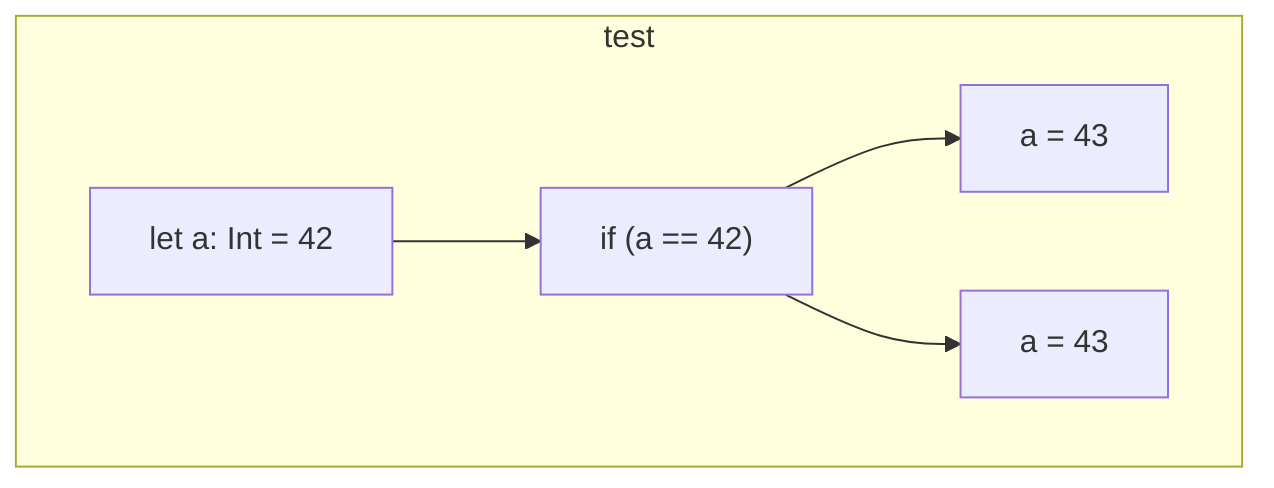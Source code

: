 graph TD
subgraph test
    test_141["let a: Int = 42"]
    test_142["if (a == 42)"]
    test_144["a = 43"]:::exitNode
    test_146["a = 43"]:::exitNode
    test_141 --> test_142
    test_142 --> test_144
    test_142 --> test_146
end